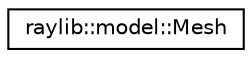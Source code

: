 digraph "Graphical Class Hierarchy"
{
 // LATEX_PDF_SIZE
  edge [fontname="Helvetica",fontsize="10",labelfontname="Helvetica",labelfontsize="10"];
  node [fontname="Helvetica",fontsize="10",shape=record];
  rankdir="LR";
  Node0 [label="raylib::model::Mesh",height=0.2,width=0.4,color="black", fillcolor="white", style="filled",URL="$classraylib_1_1model_1_1_mesh.html",tooltip="Mesh class."];
}
